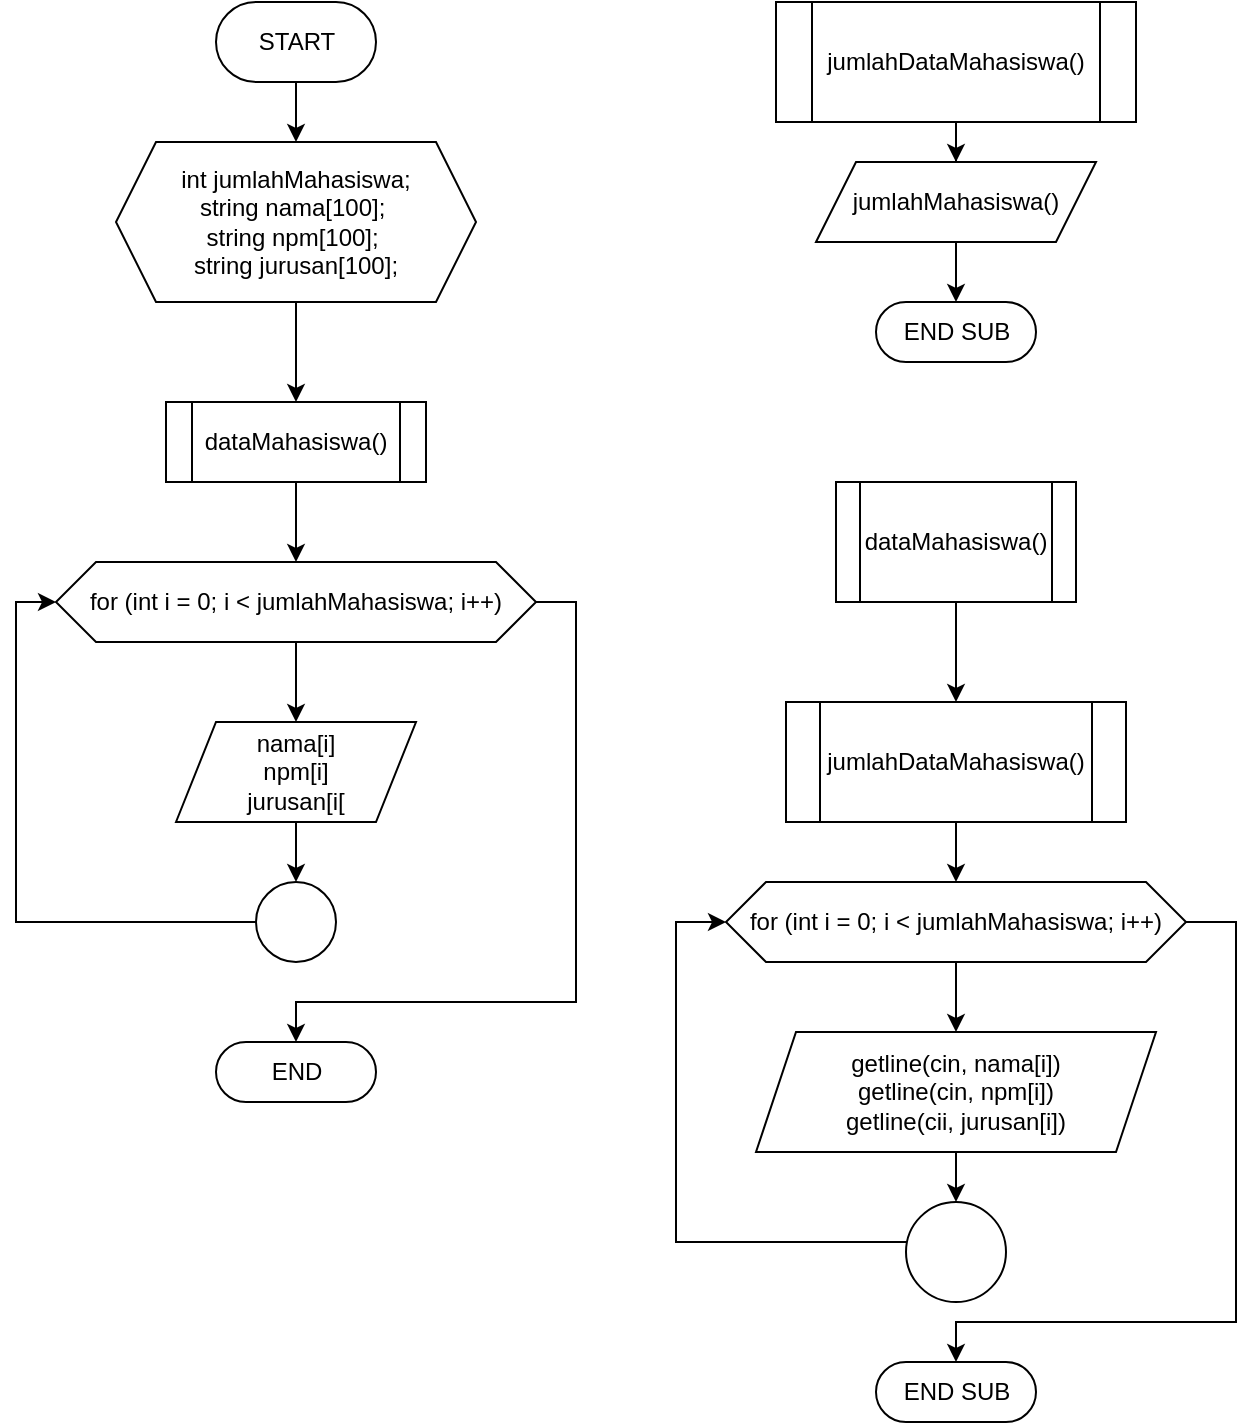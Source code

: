 <mxfile version="13.9.9" type="device"><diagram id="C5RBs43oDa-KdzZeNtuy" name="Page-1"><mxGraphModel dx="269" dy="591" grid="1" gridSize="10" guides="1" tooltips="1" connect="1" arrows="1" fold="1" page="1" pageScale="1" pageWidth="827" pageHeight="1169" math="0" shadow="0"><root><mxCell id="WIyWlLk6GJQsqaUBKTNV-0"/><mxCell id="WIyWlLk6GJQsqaUBKTNV-1" parent="WIyWlLk6GJQsqaUBKTNV-0"/><mxCell id="c3vMp-HDEbzPxLlLVWqs-10" style="edgeStyle=orthogonalEdgeStyle;rounded=0;orthogonalLoop=1;jettySize=auto;html=1;" edge="1" parent="WIyWlLk6GJQsqaUBKTNV-1" source="c3vMp-HDEbzPxLlLVWqs-0" target="c3vMp-HDEbzPxLlLVWqs-1"><mxGeometry relative="1" as="geometry"/></mxCell><mxCell id="c3vMp-HDEbzPxLlLVWqs-0" value="START" style="html=1;dashed=0;whitespace=wrap;shape=mxgraph.dfd.start" vertex="1" parent="WIyWlLk6GJQsqaUBKTNV-1"><mxGeometry x="170" y="40" width="80" height="40" as="geometry"/></mxCell><mxCell id="c3vMp-HDEbzPxLlLVWqs-9" style="edgeStyle=orthogonalEdgeStyle;rounded=0;orthogonalLoop=1;jettySize=auto;html=1;" edge="1" parent="WIyWlLk6GJQsqaUBKTNV-1" source="c3vMp-HDEbzPxLlLVWqs-1" target="c3vMp-HDEbzPxLlLVWqs-2"><mxGeometry relative="1" as="geometry"/></mxCell><mxCell id="c3vMp-HDEbzPxLlLVWqs-1" value="&lt;div&gt;int jumlahMahasiswa;&lt;/div&gt;&lt;div&gt;string nama[100];&amp;nbsp;&lt;/div&gt;&lt;div&gt;string npm[100];&amp;nbsp;&lt;/div&gt;&lt;div&gt;string jurusan[100];&lt;/div&gt;" style="shape=hexagon;perimeter=hexagonPerimeter2;whiteSpace=wrap;html=1;fixedSize=1;" vertex="1" parent="WIyWlLk6GJQsqaUBKTNV-1"><mxGeometry x="120" y="110" width="180" height="80" as="geometry"/></mxCell><mxCell id="c3vMp-HDEbzPxLlLVWqs-8" style="edgeStyle=orthogonalEdgeStyle;rounded=0;orthogonalLoop=1;jettySize=auto;html=1;entryX=0.5;entryY=0;entryDx=0;entryDy=0;" edge="1" parent="WIyWlLk6GJQsqaUBKTNV-1" source="c3vMp-HDEbzPxLlLVWqs-2" target="c3vMp-HDEbzPxLlLVWqs-3"><mxGeometry relative="1" as="geometry"/></mxCell><mxCell id="c3vMp-HDEbzPxLlLVWqs-2" value="dataMahasiswa()" style="shape=process;whiteSpace=wrap;html=1;backgroundOutline=1;" vertex="1" parent="WIyWlLk6GJQsqaUBKTNV-1"><mxGeometry x="145" y="240" width="130" height="40" as="geometry"/></mxCell><mxCell id="c3vMp-HDEbzPxLlLVWqs-5" value="" style="edgeStyle=orthogonalEdgeStyle;rounded=0;orthogonalLoop=1;jettySize=auto;html=1;" edge="1" parent="WIyWlLk6GJQsqaUBKTNV-1" source="c3vMp-HDEbzPxLlLVWqs-3" target="c3vMp-HDEbzPxLlLVWqs-4"><mxGeometry relative="1" as="geometry"/></mxCell><mxCell id="c3vMp-HDEbzPxLlLVWqs-17" style="edgeStyle=orthogonalEdgeStyle;rounded=0;orthogonalLoop=1;jettySize=auto;html=1;" edge="1" parent="WIyWlLk6GJQsqaUBKTNV-1" source="c3vMp-HDEbzPxLlLVWqs-3" target="c3vMp-HDEbzPxLlLVWqs-16"><mxGeometry relative="1" as="geometry"><Array as="points"><mxPoint x="350" y="340"/><mxPoint x="350" y="540"/><mxPoint x="210" y="540"/></Array></mxGeometry></mxCell><mxCell id="c3vMp-HDEbzPxLlLVWqs-3" value="for (int i = 0; i &amp;lt; jumlahMahasiswa; i++)" style="shape=hexagon;perimeter=hexagonPerimeter2;whiteSpace=wrap;html=1;fixedSize=1;" vertex="1" parent="WIyWlLk6GJQsqaUBKTNV-1"><mxGeometry x="90" y="320" width="240" height="40" as="geometry"/></mxCell><mxCell id="c3vMp-HDEbzPxLlLVWqs-14" value="" style="edgeStyle=orthogonalEdgeStyle;rounded=0;orthogonalLoop=1;jettySize=auto;html=1;" edge="1" parent="WIyWlLk6GJQsqaUBKTNV-1" source="c3vMp-HDEbzPxLlLVWqs-4" target="c3vMp-HDEbzPxLlLVWqs-13"><mxGeometry relative="1" as="geometry"/></mxCell><mxCell id="c3vMp-HDEbzPxLlLVWqs-4" value="nama[i]&lt;br&gt;npm[i]&lt;br&gt;jurusan[i[" style="shape=parallelogram;perimeter=parallelogramPerimeter;whiteSpace=wrap;html=1;fixedSize=1;" vertex="1" parent="WIyWlLk6GJQsqaUBKTNV-1"><mxGeometry x="150" y="400" width="120" height="50" as="geometry"/></mxCell><mxCell id="c3vMp-HDEbzPxLlLVWqs-15" style="edgeStyle=orthogonalEdgeStyle;rounded=0;orthogonalLoop=1;jettySize=auto;html=1;entryX=0;entryY=0.5;entryDx=0;entryDy=0;" edge="1" parent="WIyWlLk6GJQsqaUBKTNV-1" source="c3vMp-HDEbzPxLlLVWqs-13" target="c3vMp-HDEbzPxLlLVWqs-3"><mxGeometry relative="1" as="geometry"><Array as="points"><mxPoint x="70" y="500"/><mxPoint x="70" y="340"/></Array></mxGeometry></mxCell><mxCell id="c3vMp-HDEbzPxLlLVWqs-13" value="" style="ellipse;whiteSpace=wrap;html=1;aspect=fixed;" vertex="1" parent="WIyWlLk6GJQsqaUBKTNV-1"><mxGeometry x="190" y="480" width="40" height="40" as="geometry"/></mxCell><mxCell id="c3vMp-HDEbzPxLlLVWqs-16" value="END" style="html=1;dashed=0;whitespace=wrap;shape=mxgraph.dfd.start" vertex="1" parent="WIyWlLk6GJQsqaUBKTNV-1"><mxGeometry x="170" y="560" width="80" height="30" as="geometry"/></mxCell><mxCell id="c3vMp-HDEbzPxLlLVWqs-20" value="" style="edgeStyle=orthogonalEdgeStyle;rounded=0;orthogonalLoop=1;jettySize=auto;html=1;" edge="1" parent="WIyWlLk6GJQsqaUBKTNV-1" source="c3vMp-HDEbzPxLlLVWqs-18" target="c3vMp-HDEbzPxLlLVWqs-19"><mxGeometry relative="1" as="geometry"/></mxCell><mxCell id="c3vMp-HDEbzPxLlLVWqs-18" value="jumlahDataMahasiswa()" style="shape=process;whiteSpace=wrap;html=1;backgroundOutline=1;" vertex="1" parent="WIyWlLk6GJQsqaUBKTNV-1"><mxGeometry x="450" y="40" width="180" height="60" as="geometry"/></mxCell><mxCell id="c3vMp-HDEbzPxLlLVWqs-22" value="" style="edgeStyle=orthogonalEdgeStyle;rounded=0;orthogonalLoop=1;jettySize=auto;html=1;" edge="1" parent="WIyWlLk6GJQsqaUBKTNV-1" source="c3vMp-HDEbzPxLlLVWqs-19" target="c3vMp-HDEbzPxLlLVWqs-21"><mxGeometry relative="1" as="geometry"/></mxCell><mxCell id="c3vMp-HDEbzPxLlLVWqs-19" value="jumlahMahasiswa()" style="shape=parallelogram;perimeter=parallelogramPerimeter;whiteSpace=wrap;html=1;fixedSize=1;" vertex="1" parent="WIyWlLk6GJQsqaUBKTNV-1"><mxGeometry x="470" y="120" width="140" height="40" as="geometry"/></mxCell><mxCell id="c3vMp-HDEbzPxLlLVWqs-21" value="END SUB" style="html=1;dashed=0;whitespace=wrap;shape=mxgraph.dfd.start" vertex="1" parent="WIyWlLk6GJQsqaUBKTNV-1"><mxGeometry x="500" y="190" width="80" height="30" as="geometry"/></mxCell><mxCell id="c3vMp-HDEbzPxLlLVWqs-25" value="" style="edgeStyle=orthogonalEdgeStyle;rounded=0;orthogonalLoop=1;jettySize=auto;html=1;" edge="1" parent="WIyWlLk6GJQsqaUBKTNV-1" source="c3vMp-HDEbzPxLlLVWqs-23" target="c3vMp-HDEbzPxLlLVWqs-24"><mxGeometry relative="1" as="geometry"/></mxCell><mxCell id="c3vMp-HDEbzPxLlLVWqs-23" value="dataMahasiswa()" style="shape=process;whiteSpace=wrap;html=1;backgroundOutline=1;" vertex="1" parent="WIyWlLk6GJQsqaUBKTNV-1"><mxGeometry x="480" y="280" width="120" height="60" as="geometry"/></mxCell><mxCell id="c3vMp-HDEbzPxLlLVWqs-27" value="" style="edgeStyle=orthogonalEdgeStyle;rounded=0;orthogonalLoop=1;jettySize=auto;html=1;" edge="1" parent="WIyWlLk6GJQsqaUBKTNV-1" source="c3vMp-HDEbzPxLlLVWqs-24" target="c3vMp-HDEbzPxLlLVWqs-26"><mxGeometry relative="1" as="geometry"/></mxCell><mxCell id="c3vMp-HDEbzPxLlLVWqs-24" value="jumlahDataMahasiswa()" style="shape=process;whiteSpace=wrap;html=1;backgroundOutline=1;" vertex="1" parent="WIyWlLk6GJQsqaUBKTNV-1"><mxGeometry x="455" y="390" width="170" height="60" as="geometry"/></mxCell><mxCell id="c3vMp-HDEbzPxLlLVWqs-29" style="edgeStyle=orthogonalEdgeStyle;rounded=0;orthogonalLoop=1;jettySize=auto;html=1;" edge="1" parent="WIyWlLk6GJQsqaUBKTNV-1" source="c3vMp-HDEbzPxLlLVWqs-26" target="c3vMp-HDEbzPxLlLVWqs-28"><mxGeometry relative="1" as="geometry"/></mxCell><mxCell id="c3vMp-HDEbzPxLlLVWqs-34" style="edgeStyle=orthogonalEdgeStyle;rounded=0;orthogonalLoop=1;jettySize=auto;html=1;entryX=0.5;entryY=0.5;entryDx=0;entryDy=-15;entryPerimeter=0;" edge="1" parent="WIyWlLk6GJQsqaUBKTNV-1" source="c3vMp-HDEbzPxLlLVWqs-26" target="c3vMp-HDEbzPxLlLVWqs-33"><mxGeometry relative="1" as="geometry"><Array as="points"><mxPoint x="680" y="500"/><mxPoint x="680" y="700"/><mxPoint x="540" y="700"/></Array></mxGeometry></mxCell><mxCell id="c3vMp-HDEbzPxLlLVWqs-26" value="for (int i = 0; i &amp;lt; jumlahMahasiswa; i++)" style="shape=hexagon;perimeter=hexagonPerimeter2;whiteSpace=wrap;html=1;fixedSize=1;" vertex="1" parent="WIyWlLk6GJQsqaUBKTNV-1"><mxGeometry x="425" y="480" width="230" height="40" as="geometry"/></mxCell><mxCell id="c3vMp-HDEbzPxLlLVWqs-31" value="" style="edgeStyle=orthogonalEdgeStyle;rounded=0;orthogonalLoop=1;jettySize=auto;html=1;" edge="1" parent="WIyWlLk6GJQsqaUBKTNV-1" source="c3vMp-HDEbzPxLlLVWqs-28" target="c3vMp-HDEbzPxLlLVWqs-30"><mxGeometry relative="1" as="geometry"/></mxCell><mxCell id="c3vMp-HDEbzPxLlLVWqs-28" value="&lt;div&gt;getline(cin, nama[i])&lt;/div&gt;&lt;div&gt;getline(cin, npm[i])&lt;/div&gt;&lt;div&gt;getline(cii, jurusan[i])&lt;/div&gt;" style="shape=parallelogram;perimeter=parallelogramPerimeter;whiteSpace=wrap;html=1;fixedSize=1;" vertex="1" parent="WIyWlLk6GJQsqaUBKTNV-1"><mxGeometry x="440" y="555" width="200" height="60" as="geometry"/></mxCell><mxCell id="c3vMp-HDEbzPxLlLVWqs-32" style="edgeStyle=orthogonalEdgeStyle;rounded=0;orthogonalLoop=1;jettySize=auto;html=1;entryX=0;entryY=0.5;entryDx=0;entryDy=0;" edge="1" parent="WIyWlLk6GJQsqaUBKTNV-1" source="c3vMp-HDEbzPxLlLVWqs-30" target="c3vMp-HDEbzPxLlLVWqs-26"><mxGeometry relative="1" as="geometry"><Array as="points"><mxPoint x="400" y="660"/><mxPoint x="400" y="500"/></Array></mxGeometry></mxCell><mxCell id="c3vMp-HDEbzPxLlLVWqs-30" value="" style="ellipse;whiteSpace=wrap;html=1;aspect=fixed;" vertex="1" parent="WIyWlLk6GJQsqaUBKTNV-1"><mxGeometry x="515" y="640" width="50" height="50" as="geometry"/></mxCell><mxCell id="c3vMp-HDEbzPxLlLVWqs-33" value="END SUB" style="html=1;dashed=0;whitespace=wrap;shape=mxgraph.dfd.start" vertex="1" parent="WIyWlLk6GJQsqaUBKTNV-1"><mxGeometry x="500" y="720" width="80" height="30" as="geometry"/></mxCell></root></mxGraphModel></diagram></mxfile>